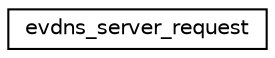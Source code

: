 digraph G
{
  edge [fontname="Helvetica",fontsize="10",labelfontname="Helvetica",labelfontsize="10"];
  node [fontname="Helvetica",fontsize="10",shape=record];
  rankdir="LR";
  Node1 [label="evdns_server_request",height=0.2,width=0.4,color="black", fillcolor="white", style="filled",URL="$structevdns__server__request.html"];
}
